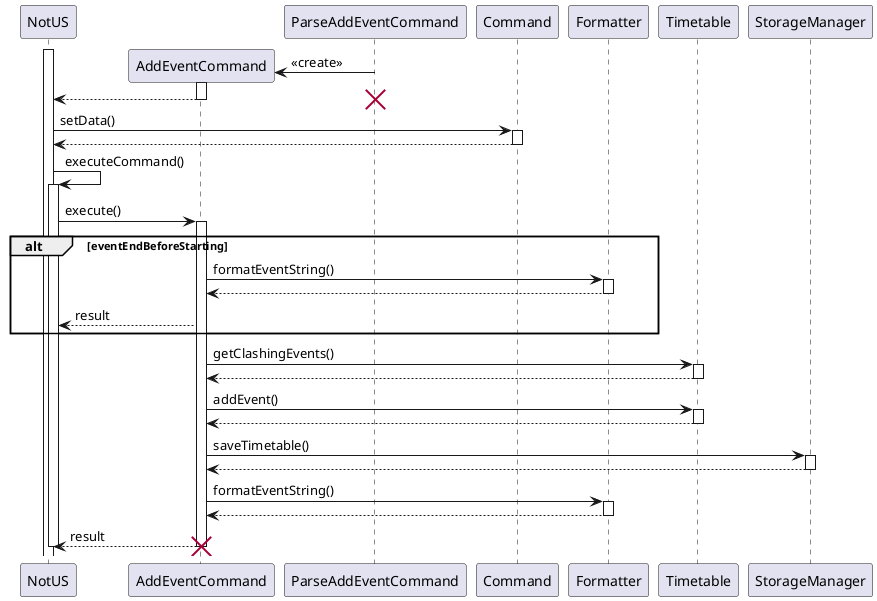@startuml

activate NotUS

create AddEventCommand

ParseAddEventCommand -> AddEventCommand: <<create>>

activate AddEventCommand
AddEventCommand --> NotUS
deactivate AddEventCommand

deactivate ParseAddEventCommand

destroy ParseAddEventCommand

NotUS -> Command: setData()

activate Command
Command --> NotUS
deactivate Command

NotUS -> NotUS: executeCommand()
activate NotUS
NotUS -> AddEventCommand: execute()

activate AddEventCommand
alt eventEndBeforeStarting
AddEventCommand -> Formatter: formatEventString()
activate Formatter
return
deactivate Formatter
AddEventCommand --> NotUS: result
end

AddEventCommand -> Timetable: getClashingEvents()
activate Timetable
return
deactivate Timetable

AddEventCommand -> Timetable: addEvent()
activate Timetable
return
deactivate Timetable

AddEventCommand -> StorageManager: saveTimetable()
activate StorageManager
return
deactivate StorageManager

AddEventCommand -> Formatter: formatEventString()
activate Formatter
return
deactivate Formatter

AddEventCommand --> NotUS: result
deactivate AddEventCommand

deactivate NotUS
destroy AddEventCommand
@enduml